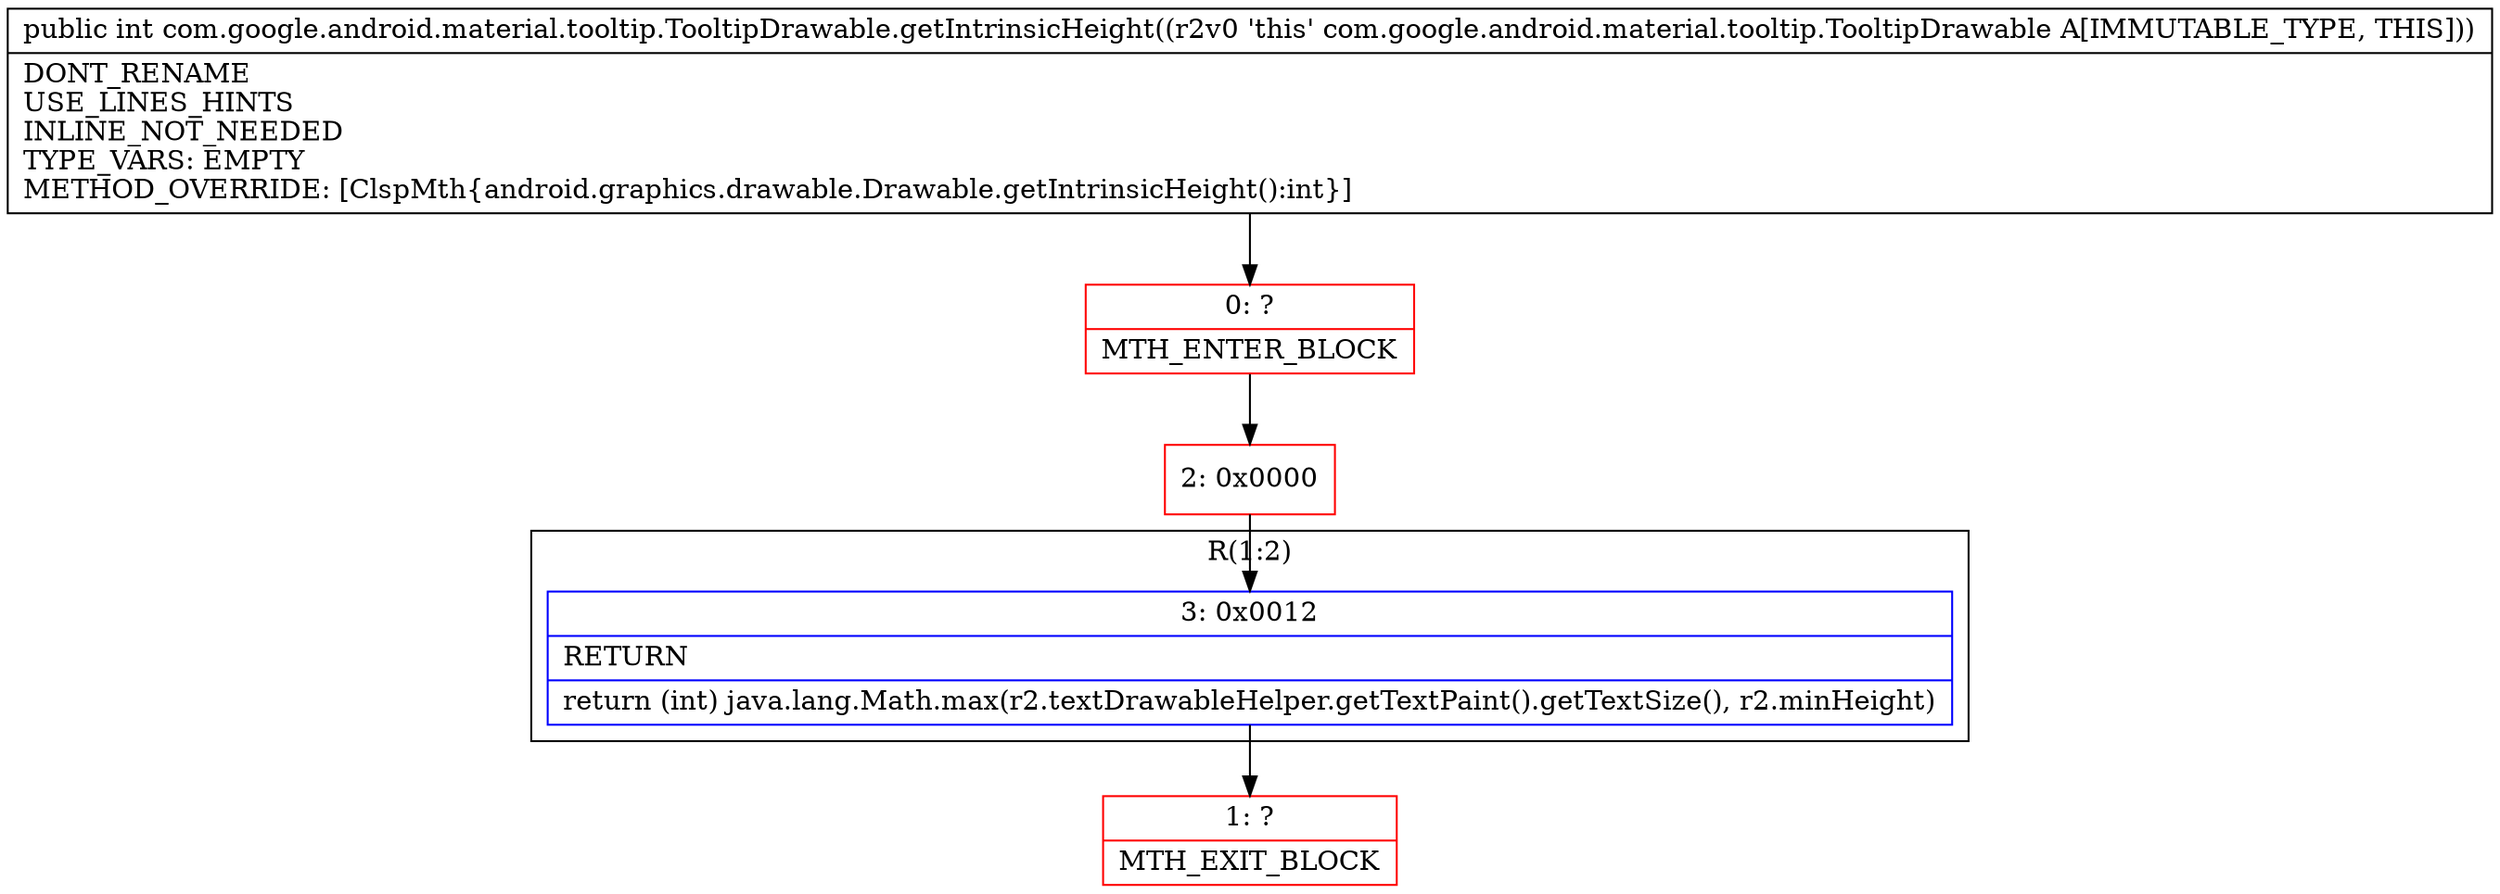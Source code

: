 digraph "CFG forcom.google.android.material.tooltip.TooltipDrawable.getIntrinsicHeight()I" {
subgraph cluster_Region_79390603 {
label = "R(1:2)";
node [shape=record,color=blue];
Node_3 [shape=record,label="{3\:\ 0x0012|RETURN\l|return (int) java.lang.Math.max(r2.textDrawableHelper.getTextPaint().getTextSize(), r2.minHeight)\l}"];
}
Node_0 [shape=record,color=red,label="{0\:\ ?|MTH_ENTER_BLOCK\l}"];
Node_2 [shape=record,color=red,label="{2\:\ 0x0000}"];
Node_1 [shape=record,color=red,label="{1\:\ ?|MTH_EXIT_BLOCK\l}"];
MethodNode[shape=record,label="{public int com.google.android.material.tooltip.TooltipDrawable.getIntrinsicHeight((r2v0 'this' com.google.android.material.tooltip.TooltipDrawable A[IMMUTABLE_TYPE, THIS]))  | DONT_RENAME\lUSE_LINES_HINTS\lINLINE_NOT_NEEDED\lTYPE_VARS: EMPTY\lMETHOD_OVERRIDE: [ClspMth\{android.graphics.drawable.Drawable.getIntrinsicHeight():int\}]\l}"];
MethodNode -> Node_0;Node_3 -> Node_1;
Node_0 -> Node_2;
Node_2 -> Node_3;
}

